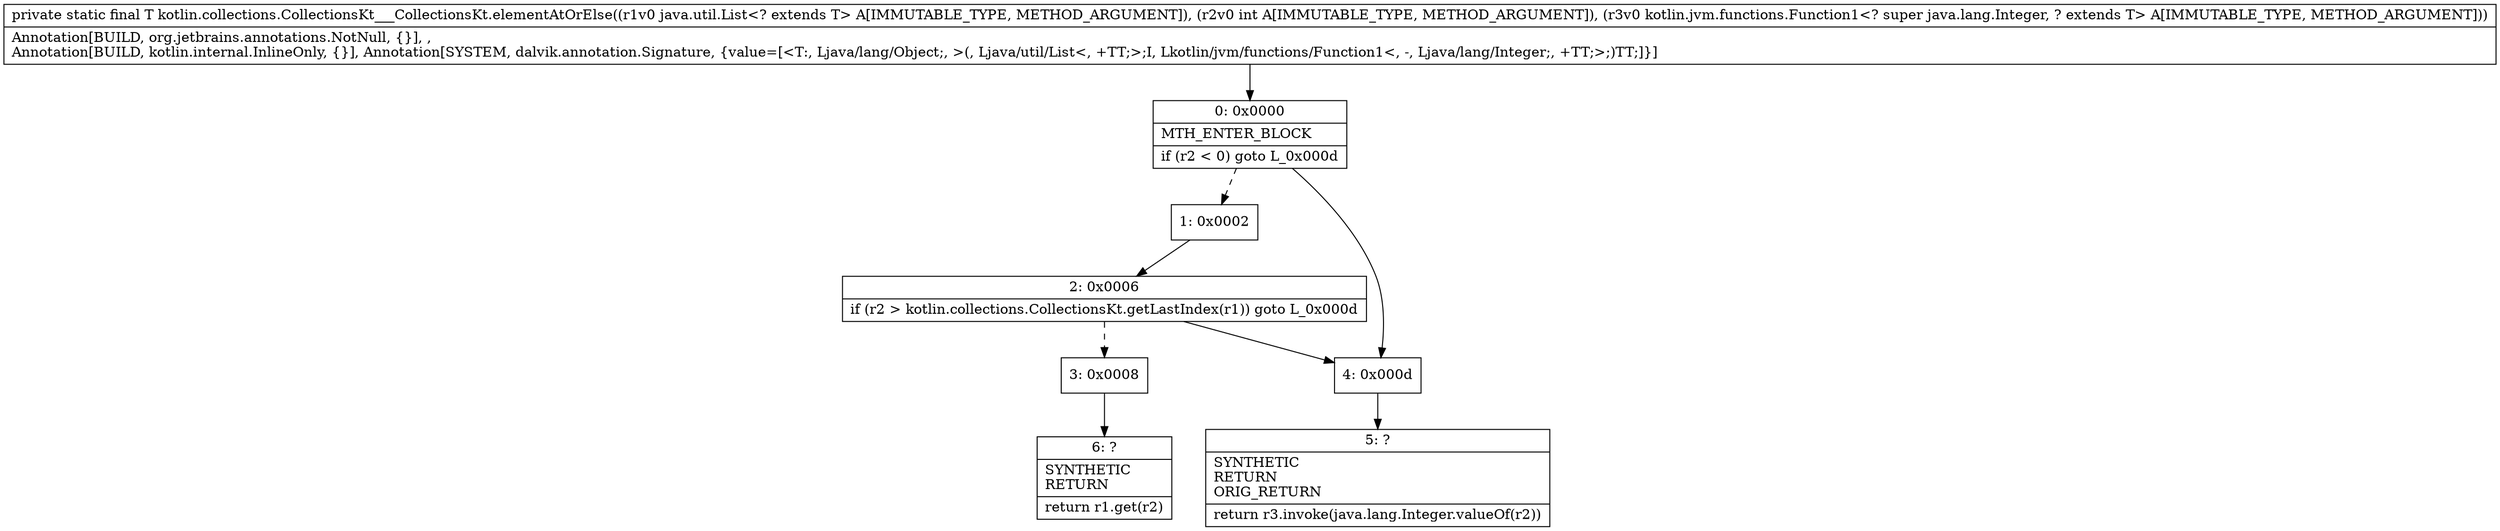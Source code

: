 digraph "CFG forkotlin.collections.CollectionsKt___CollectionsKt.elementAtOrElse(Ljava\/util\/List;ILkotlin\/jvm\/functions\/Function1;)Ljava\/lang\/Object;" {
Node_0 [shape=record,label="{0\:\ 0x0000|MTH_ENTER_BLOCK\l|if (r2 \< 0) goto L_0x000d\l}"];
Node_1 [shape=record,label="{1\:\ 0x0002}"];
Node_2 [shape=record,label="{2\:\ 0x0006|if (r2 \> kotlin.collections.CollectionsKt.getLastIndex(r1)) goto L_0x000d\l}"];
Node_3 [shape=record,label="{3\:\ 0x0008}"];
Node_4 [shape=record,label="{4\:\ 0x000d}"];
Node_5 [shape=record,label="{5\:\ ?|SYNTHETIC\lRETURN\lORIG_RETURN\l|return r3.invoke(java.lang.Integer.valueOf(r2))\l}"];
Node_6 [shape=record,label="{6\:\ ?|SYNTHETIC\lRETURN\l|return r1.get(r2)\l}"];
MethodNode[shape=record,label="{private static final T kotlin.collections.CollectionsKt___CollectionsKt.elementAtOrElse((r1v0 java.util.List\<? extends T\> A[IMMUTABLE_TYPE, METHOD_ARGUMENT]), (r2v0 int A[IMMUTABLE_TYPE, METHOD_ARGUMENT]), (r3v0 kotlin.jvm.functions.Function1\<? super java.lang.Integer, ? extends T\> A[IMMUTABLE_TYPE, METHOD_ARGUMENT]))  | Annotation[BUILD, org.jetbrains.annotations.NotNull, \{\}], , \lAnnotation[BUILD, kotlin.internal.InlineOnly, \{\}], Annotation[SYSTEM, dalvik.annotation.Signature, \{value=[\<T:, Ljava\/lang\/Object;, \>(, Ljava\/util\/List\<, +TT;\>;I, Lkotlin\/jvm\/functions\/Function1\<, \-, Ljava\/lang\/Integer;, +TT;\>;)TT;]\}]\l}"];
MethodNode -> Node_0;
Node_0 -> Node_1[style=dashed];
Node_0 -> Node_4;
Node_1 -> Node_2;
Node_2 -> Node_3[style=dashed];
Node_2 -> Node_4;
Node_3 -> Node_6;
Node_4 -> Node_5;
}

